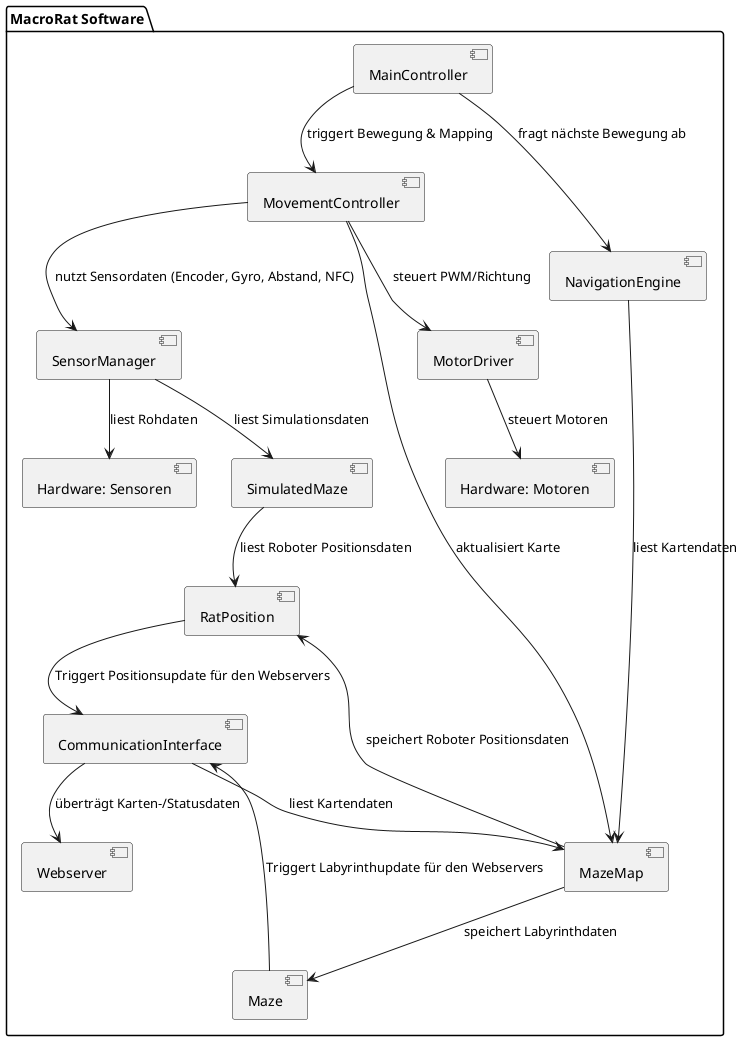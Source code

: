 @startuml

package "MacroRat Software" {
    [MainController] --> [MovementController] : triggert Bewegung & Mapping
    [MainController] --> [NavigationEngine] : fragt nächste Bewegung ab

    [MovementController] --> [MotorDriver] : steuert PWM/Richtung
    [MovementController] --> [SensorManager] : nutzt Sensordaten (Encoder, Gyro, Abstand, NFC)
    [MovementController] --> [MazeMap] : aktualisiert Karte

    [SensorManager] --> [Hardware: Sensoren] : liest Rohdaten
    [SensorManager] --> [SimulatedMaze] : liest Simulationsdaten
    [SimulatedMaze] --> [RatPosition] : liest Roboter Positionsdaten
    [MotorDriver] --> [Hardware: Motoren] : steuert Motoren

    [NavigationEngine] --> [MazeMap] : liest Kartendaten

    [CommunicationInterface] --> [Webserver] : überträgt Karten-/Statusdaten
    [CommunicationInterface] --> [MazeMap] : liest Kartendaten

    [MazeMap] --> [Maze]: speichert Labyrinthdaten
    [MazeMap] --> [RatPosition]: speichert Roboter Positionsdaten

    [Maze] --> [CommunicationInterface] : Triggert Labyrinthupdate für den Webservers
    [RatPosition] --> [CommunicationInterface] : Triggert Positionsupdate für den Webservers
}
        
@enduml
